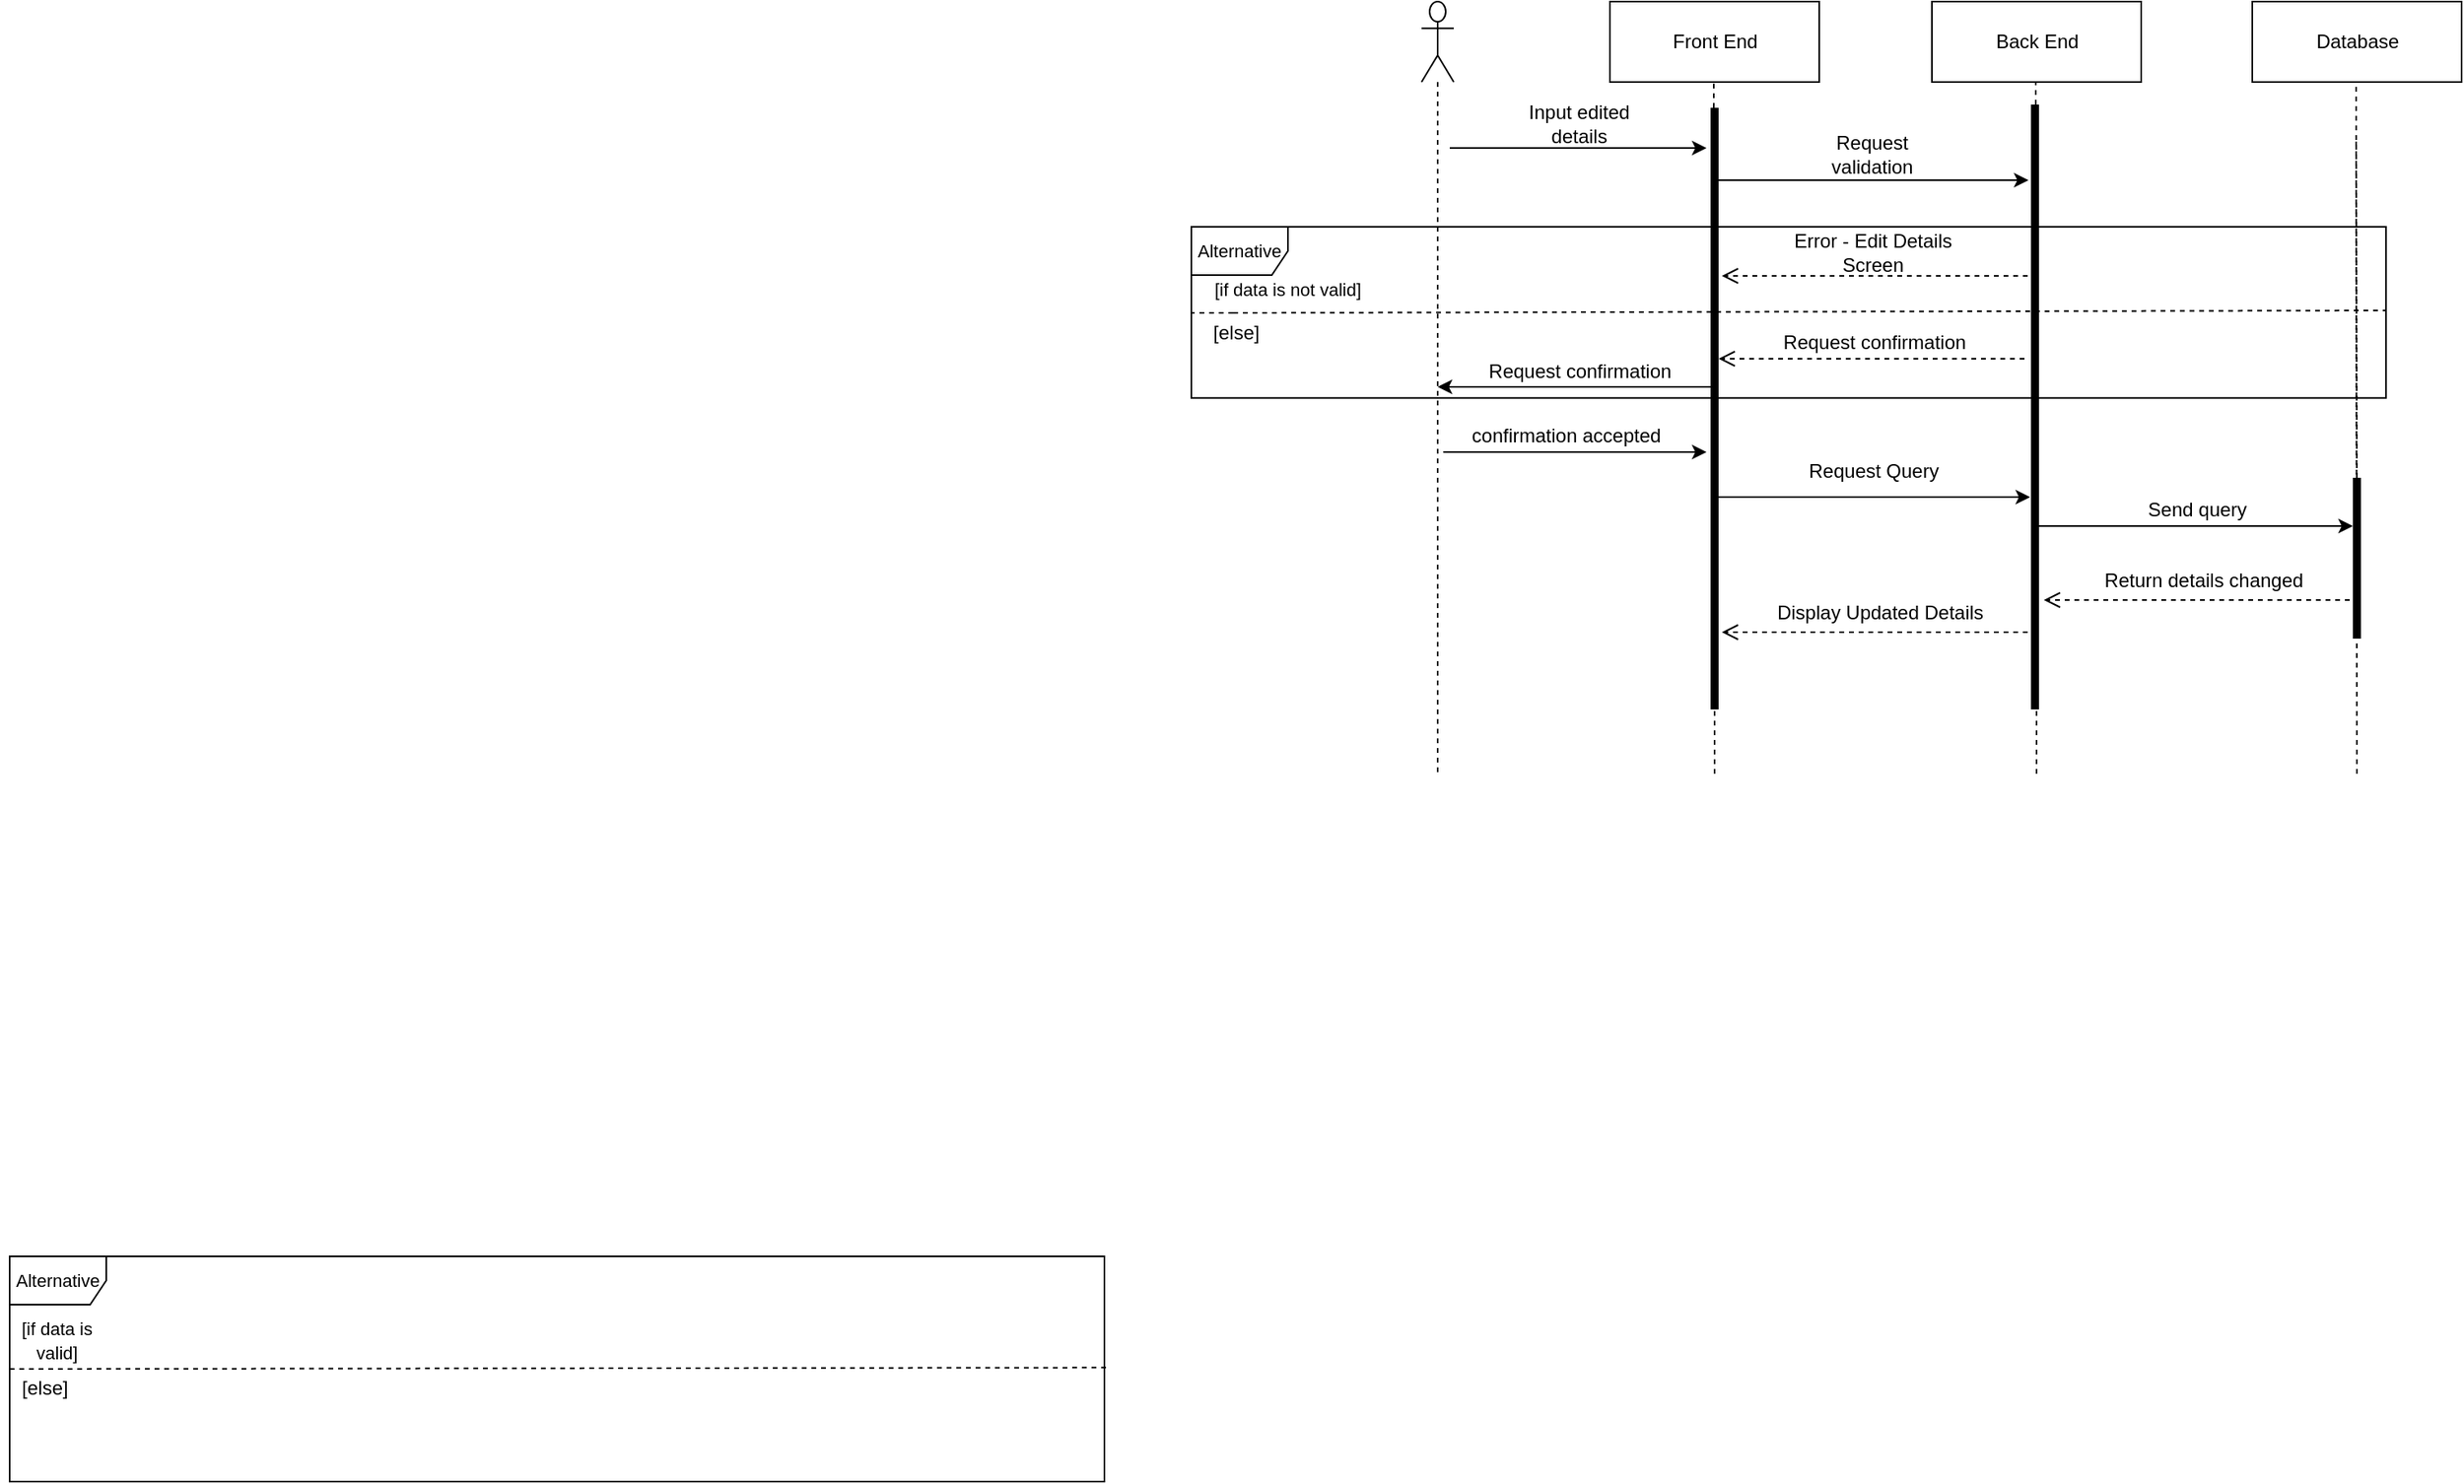 <mxfile version="13.9.6" type="device"><diagram id="kgpKYQtTHZ0yAKxKKP6v" name="Page-1"><mxGraphModel dx="2272" dy="743" grid="1" gridSize="10" guides="1" tooltips="1" connect="1" arrows="1" fold="1" page="1" pageScale="1" pageWidth="850" pageHeight="1100" math="0" shadow="0"><root><mxCell id="0"/><mxCell id="1" parent="0"/><mxCell id="SL2v7vGCI3GbwwXjeuKS-9" value="" style="shape=umlLifeline;participant=umlActor;perimeter=lifelinePerimeter;whiteSpace=wrap;html=1;container=1;collapsible=0;recursiveResize=0;verticalAlign=top;spacingTop=36;outlineConnect=0;size=50;" parent="1" vertex="1"><mxGeometry x="83" y="90" width="20" height="480" as="geometry"/></mxCell><mxCell id="SL2v7vGCI3GbwwXjeuKS-10" value="Front End" style="html=1;" parent="1" vertex="1"><mxGeometry x="200" y="90" width="130" height="50" as="geometry"/></mxCell><mxCell id="SL2v7vGCI3GbwwXjeuKS-11" value="" style="endArrow=none;dashed=1;html=1;" parent="1" source="SL2v7vGCI3GbwwXjeuKS-42" edge="1"><mxGeometry width="50" height="50" relative="1" as="geometry"><mxPoint x="265" y="520" as="sourcePoint"/><mxPoint x="264.5" y="140" as="targetPoint"/></mxGeometry></mxCell><mxCell id="SL2v7vGCI3GbwwXjeuKS-12" value="Back End" style="html=1;" parent="1" vertex="1"><mxGeometry x="400" y="90" width="130" height="50" as="geometry"/></mxCell><mxCell id="SL2v7vGCI3GbwwXjeuKS-13" value="" style="endArrow=none;dashed=1;html=1;" parent="1" source="SL2v7vGCI3GbwwXjeuKS-44" edge="1"><mxGeometry width="50" height="50" relative="1" as="geometry"><mxPoint x="465" y="520" as="sourcePoint"/><mxPoint x="464.5" y="140" as="targetPoint"/></mxGeometry></mxCell><mxCell id="SL2v7vGCI3GbwwXjeuKS-16" value="Database" style="html=1;" parent="1" vertex="1"><mxGeometry x="599" y="90" width="130" height="50" as="geometry"/></mxCell><mxCell id="SL2v7vGCI3GbwwXjeuKS-17" value="" style="endArrow=none;dashed=1;html=1;" parent="1" edge="1"><mxGeometry width="50" height="50" relative="1" as="geometry"><mxPoint x="664" y="440" as="sourcePoint"/><mxPoint x="663.5" y="140" as="targetPoint"/></mxGeometry></mxCell><mxCell id="SL2v7vGCI3GbwwXjeuKS-18" value="" style="endArrow=classic;html=1;" parent="1" edge="1"><mxGeometry width="50" height="50" relative="1" as="geometry"><mxPoint x="100.525" y="181" as="sourcePoint"/><mxPoint x="260" y="181" as="targetPoint"/></mxGeometry></mxCell><mxCell id="SL2v7vGCI3GbwwXjeuKS-21" value="Input edited details" style="text;html=1;strokeColor=none;fillColor=none;align=center;verticalAlign=middle;whiteSpace=wrap;rounded=0;" parent="1" vertex="1"><mxGeometry x="136" y="156" width="90" height="20" as="geometry"/></mxCell><mxCell id="SL2v7vGCI3GbwwXjeuKS-22" value="" style="endArrow=classic;html=1;" parent="1" edge="1"><mxGeometry width="50" height="50" relative="1" as="geometry"><mxPoint x="265" y="201" as="sourcePoint"/><mxPoint x="460" y="201" as="targetPoint"/></mxGeometry></mxCell><mxCell id="SL2v7vGCI3GbwwXjeuKS-23" value="Request validation" style="text;html=1;strokeColor=none;fillColor=none;align=center;verticalAlign=middle;whiteSpace=wrap;rounded=0;" parent="1" vertex="1"><mxGeometry x="318" y="173" width="90" height="24" as="geometry"/></mxCell><mxCell id="SL2v7vGCI3GbwwXjeuKS-26" value="" style="html=1;verticalAlign=bottom;endArrow=open;dashed=1;endSize=8;" parent="1" edge="1"><mxGeometry relative="1" as="geometry"><mxPoint x="659.5" y="462" as="sourcePoint"/><mxPoint x="469.5" y="462" as="targetPoint"/></mxGeometry></mxCell><mxCell id="SL2v7vGCI3GbwwXjeuKS-28" value="Return details changed" style="text;html=1;strokeColor=none;fillColor=none;align=center;verticalAlign=middle;whiteSpace=wrap;rounded=0;" parent="1" vertex="1"><mxGeometry x="503.5" y="440" width="129.5" height="20" as="geometry"/></mxCell><mxCell id="SL2v7vGCI3GbwwXjeuKS-31" value="&lt;font style=&quot;font-size: 11px&quot;&gt;Alternative&lt;/font&gt;" style="shape=umlFrame;whiteSpace=wrap;html=1;" parent="1" vertex="1"><mxGeometry x="-60" y="230" width="742.08" height="106.43" as="geometry"/></mxCell><mxCell id="SL2v7vGCI3GbwwXjeuKS-33" value="" style="endArrow=none;dashed=1;html=1;exitX=0;exitY=0.5;exitDx=0;exitDy=0;exitPerimeter=0;" parent="1" edge="1"><mxGeometry width="50" height="50" relative="1" as="geometry"><mxPoint x="-33.96" y="283.5" as="sourcePoint"/><mxPoint x="682.08" y="282" as="targetPoint"/></mxGeometry></mxCell><mxCell id="SL2v7vGCI3GbwwXjeuKS-34" value="&lt;font style=&quot;font-size: 11px&quot;&gt;[if data is not valid]&lt;/font&gt;" style="text;html=1;strokeColor=none;fillColor=none;align=center;verticalAlign=middle;whiteSpace=wrap;rounded=0;" parent="1" vertex="1"><mxGeometry x="-47.96" y="243.5" width="96.04" height="51" as="geometry"/></mxCell><mxCell id="SL2v7vGCI3GbwwXjeuKS-35" value="[else]" style="text;html=1;strokeColor=none;fillColor=none;align=center;verticalAlign=middle;whiteSpace=wrap;rounded=0;" parent="1" vertex="1"><mxGeometry x="-51.96" y="285.5" width="40" height="20" as="geometry"/></mxCell><mxCell id="SL2v7vGCI3GbwwXjeuKS-37" value="" style="html=1;verticalAlign=bottom;endArrow=open;dashed=1;endSize=8;" parent="1" edge="1"><mxGeometry relative="1" as="geometry"><mxPoint x="459.5" y="482" as="sourcePoint"/><mxPoint x="269.5" y="482" as="targetPoint"/></mxGeometry></mxCell><mxCell id="SL2v7vGCI3GbwwXjeuKS-38" value="Display Updated Details" style="text;html=1;strokeColor=none;fillColor=none;align=center;verticalAlign=middle;whiteSpace=wrap;rounded=0;" parent="1" vertex="1"><mxGeometry x="292.5" y="460" width="150" height="19" as="geometry"/></mxCell><mxCell id="SL2v7vGCI3GbwwXjeuKS-40" value="Request confirmation" style="text;html=1;strokeColor=none;fillColor=none;align=center;verticalAlign=middle;whiteSpace=wrap;rounded=0;" parent="1" vertex="1"><mxGeometry x="280" y="292" width="169" height="20" as="geometry"/></mxCell><mxCell id="SL2v7vGCI3GbwwXjeuKS-42" value="" style="html=1;points=[];perimeter=orthogonalPerimeter;fillColor=#000000;strokeColor=none;" parent="1" vertex="1"><mxGeometry x="262.5" y="156" width="5" height="374" as="geometry"/></mxCell><mxCell id="SL2v7vGCI3GbwwXjeuKS-43" value="" style="endArrow=none;dashed=1;html=1;" parent="1" target="SL2v7vGCI3GbwwXjeuKS-42" edge="1"><mxGeometry width="50" height="50" relative="1" as="geometry"><mxPoint x="265" y="440" as="sourcePoint"/><mxPoint x="264.5" y="140" as="targetPoint"/></mxGeometry></mxCell><mxCell id="SL2v7vGCI3GbwwXjeuKS-44" value="" style="html=1;points=[];perimeter=orthogonalPerimeter;fillColor=#000000;strokeColor=none;" parent="1" vertex="1"><mxGeometry x="461.5" y="154" width="5" height="376" as="geometry"/></mxCell><mxCell id="SL2v7vGCI3GbwwXjeuKS-45" value="" style="endArrow=none;dashed=1;html=1;" parent="1" target="SL2v7vGCI3GbwwXjeuKS-44" edge="1"><mxGeometry width="50" height="50" relative="1" as="geometry"><mxPoint x="465" y="440" as="sourcePoint"/><mxPoint x="464.5" y="140" as="targetPoint"/></mxGeometry></mxCell><mxCell id="SL2v7vGCI3GbwwXjeuKS-46" value="" style="html=1;points=[];perimeter=orthogonalPerimeter;fillColor=#000000;strokeColor=none;" parent="1" vertex="1"><mxGeometry x="661.5" y="386" width="5" height="100" as="geometry"/></mxCell><mxCell id="SL2v7vGCI3GbwwXjeuKS-47" value="" style="endArrow=none;dashed=1;html=1;" parent="1" target="SL2v7vGCI3GbwwXjeuKS-42" edge="1"><mxGeometry width="50" height="50" relative="1" as="geometry"><mxPoint x="265" y="570" as="sourcePoint"/><mxPoint x="265" y="390" as="targetPoint"/></mxGeometry></mxCell><mxCell id="SL2v7vGCI3GbwwXjeuKS-48" value="" style="endArrow=none;dashed=1;html=1;" parent="1" target="SL2v7vGCI3GbwwXjeuKS-44" edge="1"><mxGeometry width="50" height="50" relative="1" as="geometry"><mxPoint x="465" y="570" as="sourcePoint"/><mxPoint x="465" y="390" as="targetPoint"/></mxGeometry></mxCell><mxCell id="SL2v7vGCI3GbwwXjeuKS-49" value="" style="endArrow=none;dashed=1;html=1;" parent="1" edge="1"><mxGeometry width="50" height="50" relative="1" as="geometry"><mxPoint x="664" y="570" as="sourcePoint"/><mxPoint x="663.5" y="173" as="targetPoint"/></mxGeometry></mxCell><mxCell id="SL2v7vGCI3GbwwXjeuKS-54" value="" style="endArrow=classic;html=1;" parent="1" edge="1"><mxGeometry width="50" height="50" relative="1" as="geometry"><mxPoint x="466.5" y="416" as="sourcePoint"/><mxPoint x="661.5" y="416" as="targetPoint"/></mxGeometry></mxCell><mxCell id="SL2v7vGCI3GbwwXjeuKS-55" value="Send query" style="text;html=1;strokeColor=none;fillColor=none;align=center;verticalAlign=middle;whiteSpace=wrap;rounded=0;" parent="1" vertex="1"><mxGeometry x="524.5" y="396" width="80" height="20" as="geometry"/></mxCell><mxCell id="SL2v7vGCI3GbwwXjeuKS-60" value="&lt;font style=&quot;font-size: 11px&quot;&gt;Alternative&lt;/font&gt;" style="shape=umlFrame;whiteSpace=wrap;html=1;" parent="1" vertex="1"><mxGeometry x="-794" y="870" width="680" height="140" as="geometry"/></mxCell><mxCell id="SL2v7vGCI3GbwwXjeuKS-61" value="" style="endArrow=none;dashed=1;html=1;exitX=0;exitY=0.5;exitDx=0;exitDy=0;exitPerimeter=0;entryX=1.003;entryY=0.494;entryDx=0;entryDy=0;entryPerimeter=0;" parent="1" source="SL2v7vGCI3GbwwXjeuKS-60" target="SL2v7vGCI3GbwwXjeuKS-60" edge="1"><mxGeometry width="50" height="50" relative="1" as="geometry"><mxPoint x="-614" y="1473.5" as="sourcePoint"/><mxPoint x="-464" y="1474" as="targetPoint"/></mxGeometry></mxCell><mxCell id="SL2v7vGCI3GbwwXjeuKS-62" value="&lt;font style=&quot;font-size: 11px&quot;&gt;[if data is valid]&lt;/font&gt;" style="text;html=1;strokeColor=none;fillColor=none;align=center;verticalAlign=middle;whiteSpace=wrap;rounded=0;" parent="1" vertex="1"><mxGeometry x="-800" y="896" width="71.4" height="51" as="geometry"/></mxCell><mxCell id="SL2v7vGCI3GbwwXjeuKS-63" value="[else]" style="text;html=1;strokeColor=none;fillColor=none;align=center;verticalAlign=middle;whiteSpace=wrap;rounded=0;" parent="1" vertex="1"><mxGeometry x="-792" y="942" width="40" height="20" as="geometry"/></mxCell><mxCell id="SL2v7vGCI3GbwwXjeuKS-64" value="" style="html=1;verticalAlign=bottom;endArrow=open;dashed=1;endSize=8;" parent="1" edge="1"><mxGeometry relative="1" as="geometry"><mxPoint x="457.5" y="312" as="sourcePoint"/><mxPoint x="267.5" y="312" as="targetPoint"/></mxGeometry></mxCell><mxCell id="GFBc3bs_UdZOvuDup6Nq-1" value="Error - Edit Details Screen" style="text;html=1;strokeColor=none;fillColor=none;align=center;verticalAlign=middle;whiteSpace=wrap;rounded=0;" vertex="1" parent="1"><mxGeometry x="310" y="235.5" width="107" height="20" as="geometry"/></mxCell><mxCell id="GFBc3bs_UdZOvuDup6Nq-2" value="" style="html=1;verticalAlign=bottom;endArrow=open;dashed=1;endSize=8;" edge="1" parent="1"><mxGeometry relative="1" as="geometry"><mxPoint x="459.5" y="260.5" as="sourcePoint"/><mxPoint x="269.5" y="260.5" as="targetPoint"/></mxGeometry></mxCell><mxCell id="GFBc3bs_UdZOvuDup6Nq-4" value="" style="endArrow=none;dashed=1;html=1;exitX=0;exitY=0.5;exitDx=0;exitDy=0;exitPerimeter=0;" edge="1" parent="1" target="SL2v7vGCI3GbwwXjeuKS-31"><mxGeometry width="50" height="50" relative="1" as="geometry"><mxPoint x="-33.96" y="283.5" as="sourcePoint"/><mxPoint x="648.08" y="282.708" as="targetPoint"/></mxGeometry></mxCell><mxCell id="GFBc3bs_UdZOvuDup6Nq-5" value="" style="endArrow=classic;html=1;" edge="1" parent="1" target="SL2v7vGCI3GbwwXjeuKS-9"><mxGeometry width="50" height="50" relative="1" as="geometry"><mxPoint x="262.5" y="329.5" as="sourcePoint"/><mxPoint x="195.5" y="329.5" as="targetPoint"/></mxGeometry></mxCell><mxCell id="GFBc3bs_UdZOvuDup6Nq-6" value="Request confirmation" style="text;html=1;strokeColor=none;fillColor=none;align=center;verticalAlign=middle;whiteSpace=wrap;rounded=0;" vertex="1" parent="1"><mxGeometry x="96.5" y="310" width="169" height="20" as="geometry"/></mxCell><mxCell id="GFBc3bs_UdZOvuDup6Nq-7" value="" style="endArrow=classic;html=1;" edge="1" parent="1"><mxGeometry width="50" height="50" relative="1" as="geometry"><mxPoint x="96.5" y="370" as="sourcePoint"/><mxPoint x="260" y="370" as="targetPoint"/></mxGeometry></mxCell><mxCell id="GFBc3bs_UdZOvuDup6Nq-8" value="confirmation accepted" style="text;html=1;strokeColor=none;fillColor=none;align=center;verticalAlign=middle;whiteSpace=wrap;rounded=0;" vertex="1" parent="1"><mxGeometry x="108.0" y="350" width="130" height="20" as="geometry"/></mxCell><mxCell id="GFBc3bs_UdZOvuDup6Nq-9" value="" style="endArrow=classic;html=1;" edge="1" parent="1"><mxGeometry width="50" height="50" relative="1" as="geometry"><mxPoint x="266" y="398" as="sourcePoint"/><mxPoint x="461" y="398" as="targetPoint"/></mxGeometry></mxCell><mxCell id="GFBc3bs_UdZOvuDup6Nq-10" value="Request Query" style="text;html=1;strokeColor=none;fillColor=none;align=center;verticalAlign=middle;whiteSpace=wrap;rounded=0;" vertex="1" parent="1"><mxGeometry x="319" y="370" width="90" height="24" as="geometry"/></mxCell></root></mxGraphModel></diagram></mxfile>